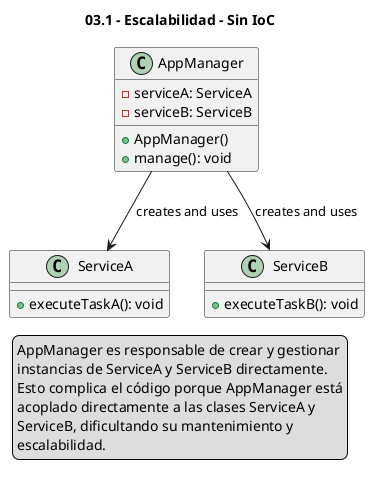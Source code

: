 @startuml

title 03.1 - Escalabilidad - Sin IoC

legend left
AppManager es responsable de crear y gestionar
instancias de ServiceA y ServiceB directamente.
Esto complica el código porque AppManager está
acoplado directamente a las clases ServiceA y
ServiceB, dificultando su mantenimiento y
escalabilidad.
end legend

class AppManager {
    - serviceA: ServiceA
    - serviceB: ServiceB
    + AppManager()
    + manage(): void
}

class ServiceA {
    + executeTaskA(): void
}

class ServiceB {
    + executeTaskB(): void
}

AppManager --> ServiceA : creates and uses
AppManager --> ServiceB : creates and uses

@enduml

AppManager es responsable de crear y gestionar instancias de ServiceA y ServiceB directamente. Esto complica el código porque AppManager está acoplado directamente a las clases ServiceA y ServiceB, dificultando su mantenimiento y escalabilidad.